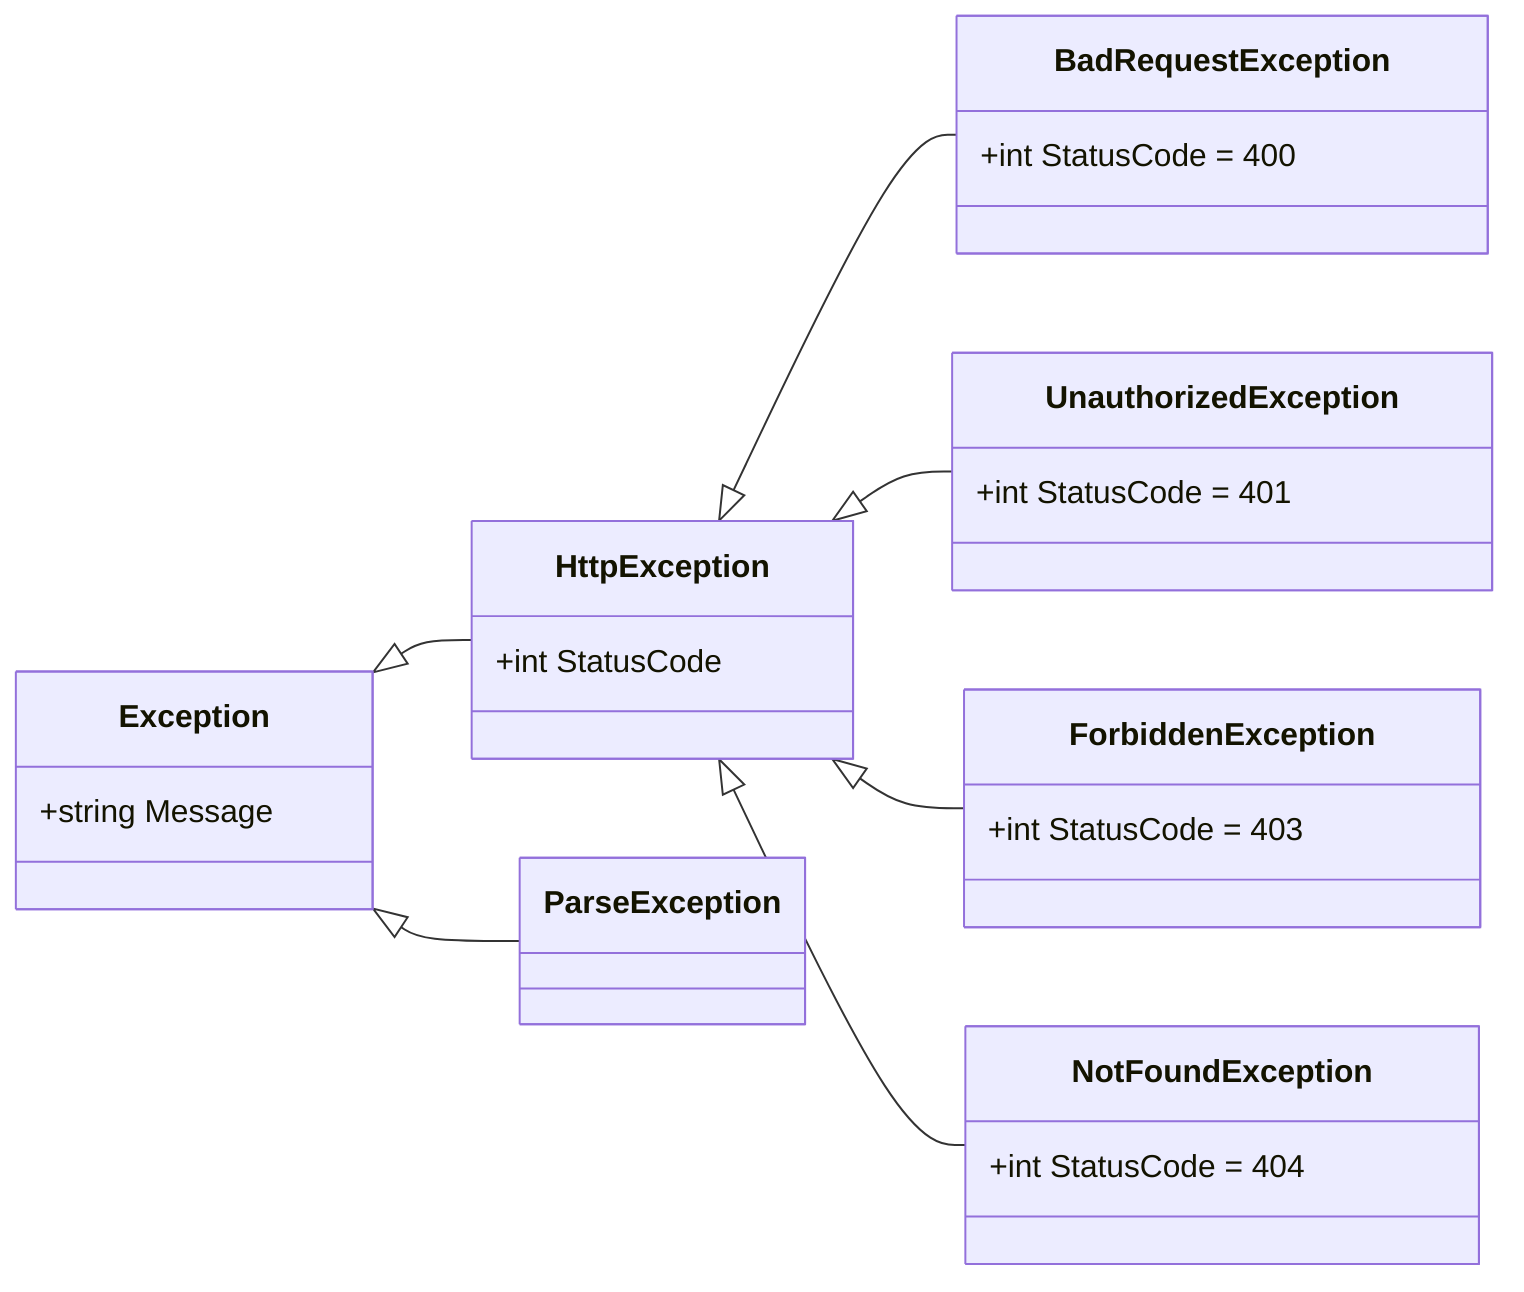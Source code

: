 classDiagram
    direction LR
    
    class Exception {
        +string Message
    }
    class HttpException {
        +int StatusCode
    }
    class BadRequestException {
        +int StatusCode = 400
    }
    class UnauthorizedException {
        +int StatusCode = 401
    }
    class ForbiddenException {
        +int StatusCode = 403
    }
    class NotFoundException {
        +int StatusCode = 404
    }
    class ParseException {

    }

    Exception <|-- HttpException
    Exception <|-- ParseException
    HttpException <|-- BadRequestException
    HttpException <|-- UnauthorizedException
    HttpException <|-- ForbiddenException
    HttpException <|-- NotFoundException